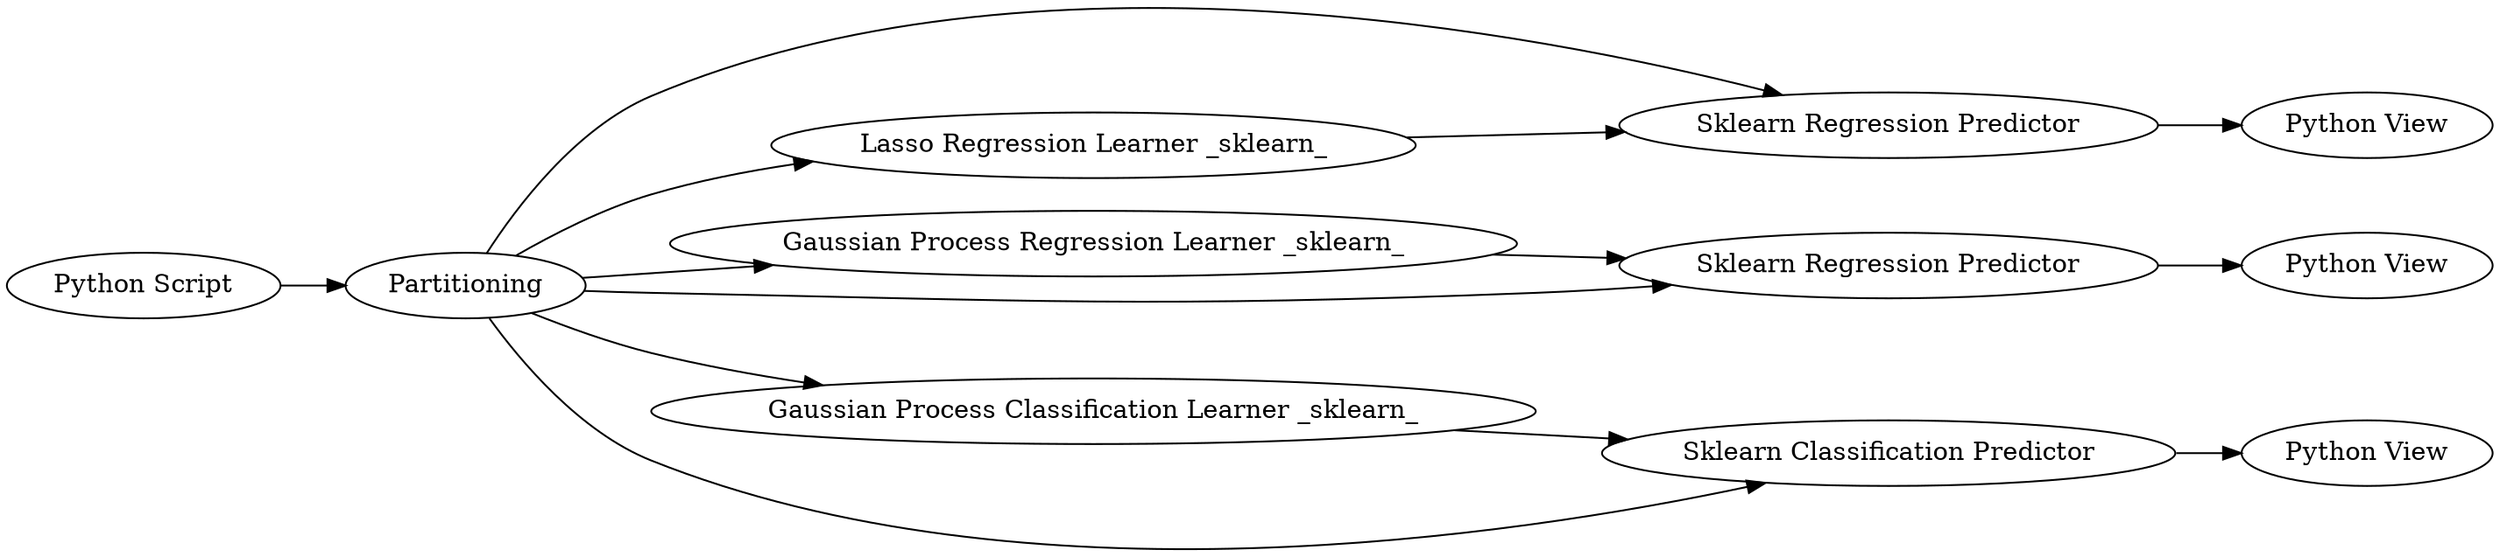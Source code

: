 digraph {
	"6477159270655259952_67" [label="Python View"]
	"6477159270655259952_61" [label="Sklearn Regression Predictor"]
	"6477159270655259952_44" [label="Python Script"]
	"6477159270655259952_59" [label="Gaussian Process Regression Learner _sklearn_"]
	"6477159270655259952_65" [label="Gaussian Process Classification Learner _sklearn_"]
	"6477159270655259952_46" [label="Python View"]
	"6477159270655259952_43" [label=Partitioning]
	"6477159270655259952_60" [label="Lasso Regression Learner _sklearn_"]
	"6477159270655259952_62" [label="Sklearn Regression Predictor"]
	"6477159270655259952_54" [label="Python View"]
	"6477159270655259952_63" [label="Sklearn Classification Predictor"]
	"6477159270655259952_63" -> "6477159270655259952_54"
	"6477159270655259952_43" -> "6477159270655259952_59"
	"6477159270655259952_43" -> "6477159270655259952_65"
	"6477159270655259952_44" -> "6477159270655259952_43"
	"6477159270655259952_43" -> "6477159270655259952_61"
	"6477159270655259952_62" -> "6477159270655259952_46"
	"6477159270655259952_43" -> "6477159270655259952_63"
	"6477159270655259952_43" -> "6477159270655259952_62"
	"6477159270655259952_61" -> "6477159270655259952_67"
	"6477159270655259952_60" -> "6477159270655259952_61"
	"6477159270655259952_65" -> "6477159270655259952_63"
	"6477159270655259952_59" -> "6477159270655259952_62"
	"6477159270655259952_43" -> "6477159270655259952_60"
	rankdir=LR
}
